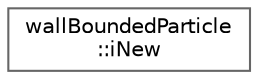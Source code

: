 digraph "Graphical Class Hierarchy"
{
 // LATEX_PDF_SIZE
  bgcolor="transparent";
  edge [fontname=Helvetica,fontsize=10,labelfontname=Helvetica,labelfontsize=10];
  node [fontname=Helvetica,fontsize=10,shape=box,height=0.2,width=0.4];
  rankdir="LR";
  Node0 [id="Node000000",label="wallBoundedParticle\l::iNew",height=0.2,width=0.4,color="grey40", fillcolor="white", style="filled",URL="$classFoam_1_1wallBoundedParticle_1_1iNew.html",tooltip=" "];
}
